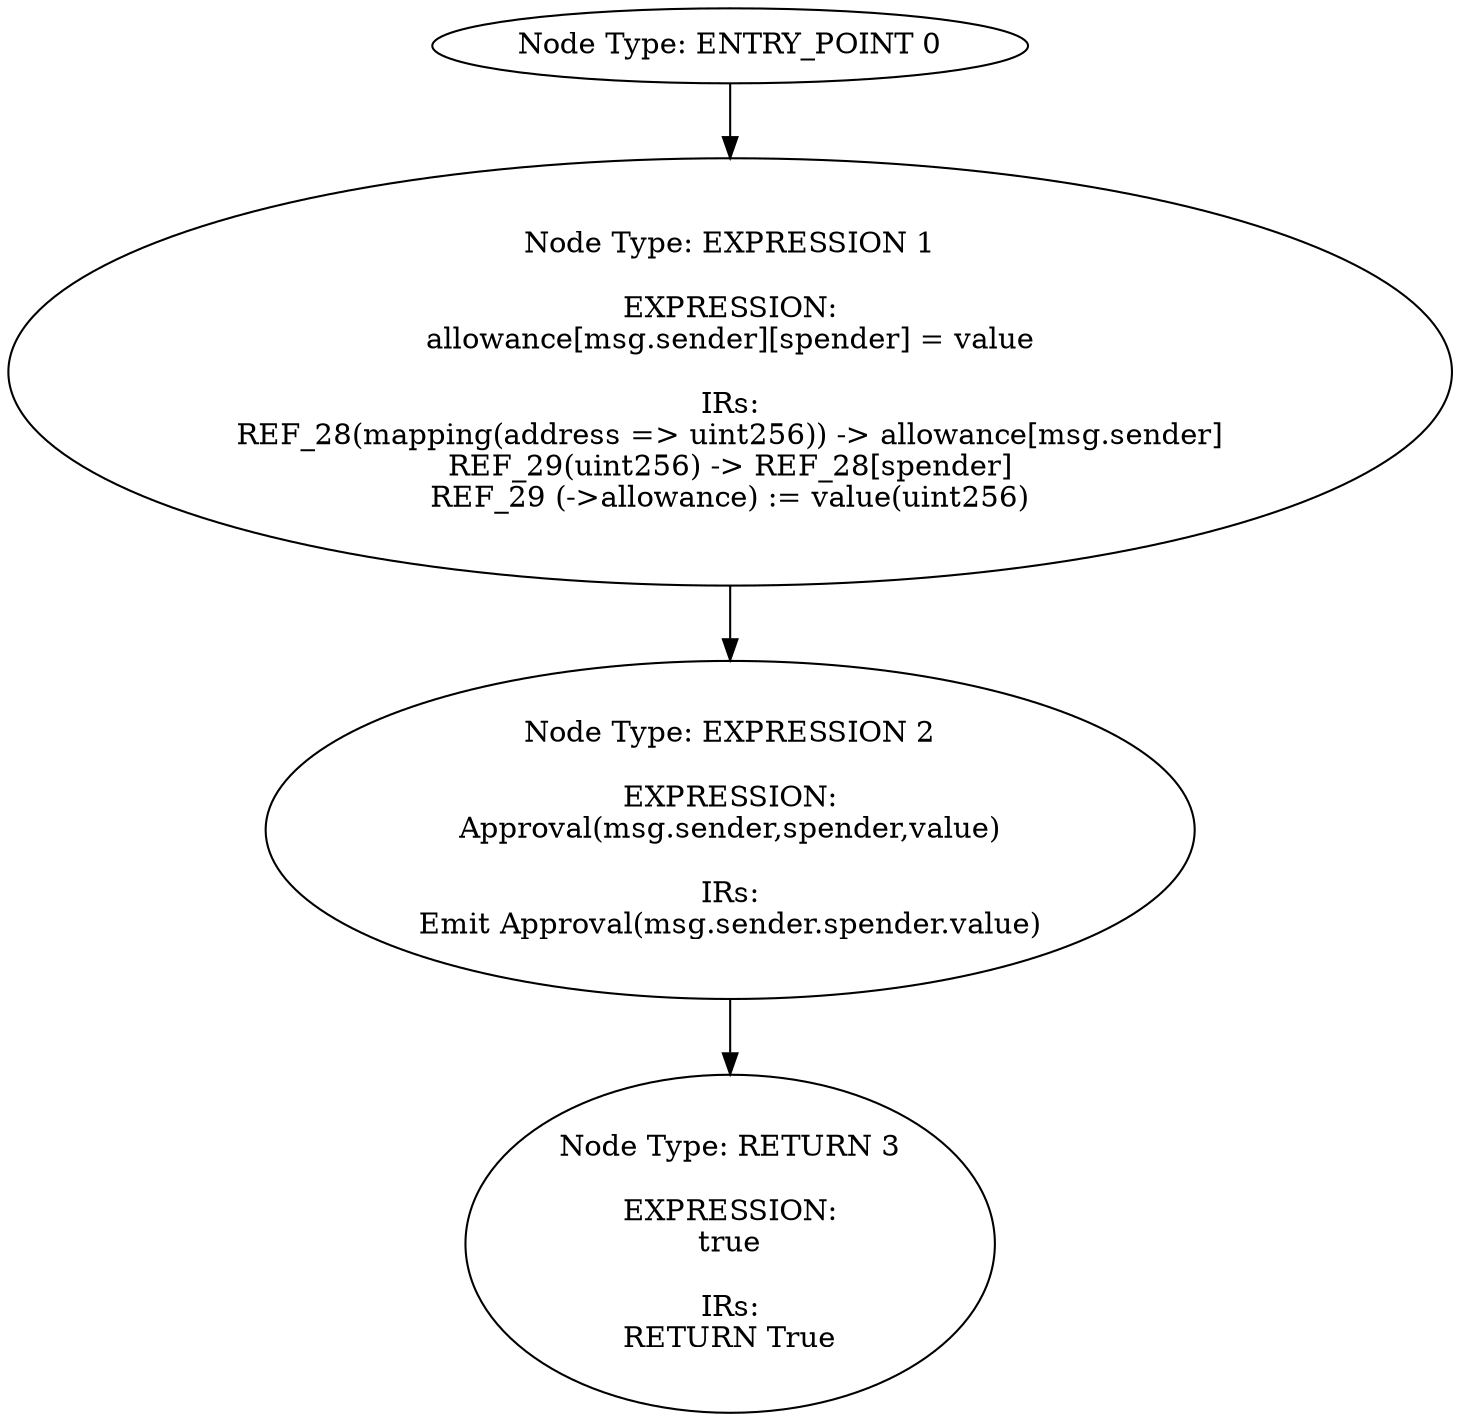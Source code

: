 digraph{
0[label="Node Type: ENTRY_POINT 0
"];
0->1;
1[label="Node Type: EXPRESSION 1

EXPRESSION:
allowance[msg.sender][spender] = value

IRs:
REF_28(mapping(address => uint256)) -> allowance[msg.sender]
REF_29(uint256) -> REF_28[spender]
REF_29 (->allowance) := value(uint256)"];
1->2;
2[label="Node Type: EXPRESSION 2

EXPRESSION:
Approval(msg.sender,spender,value)

IRs:
Emit Approval(msg.sender.spender.value)"];
2->3;
3[label="Node Type: RETURN 3

EXPRESSION:
true

IRs:
RETURN True"];
}
